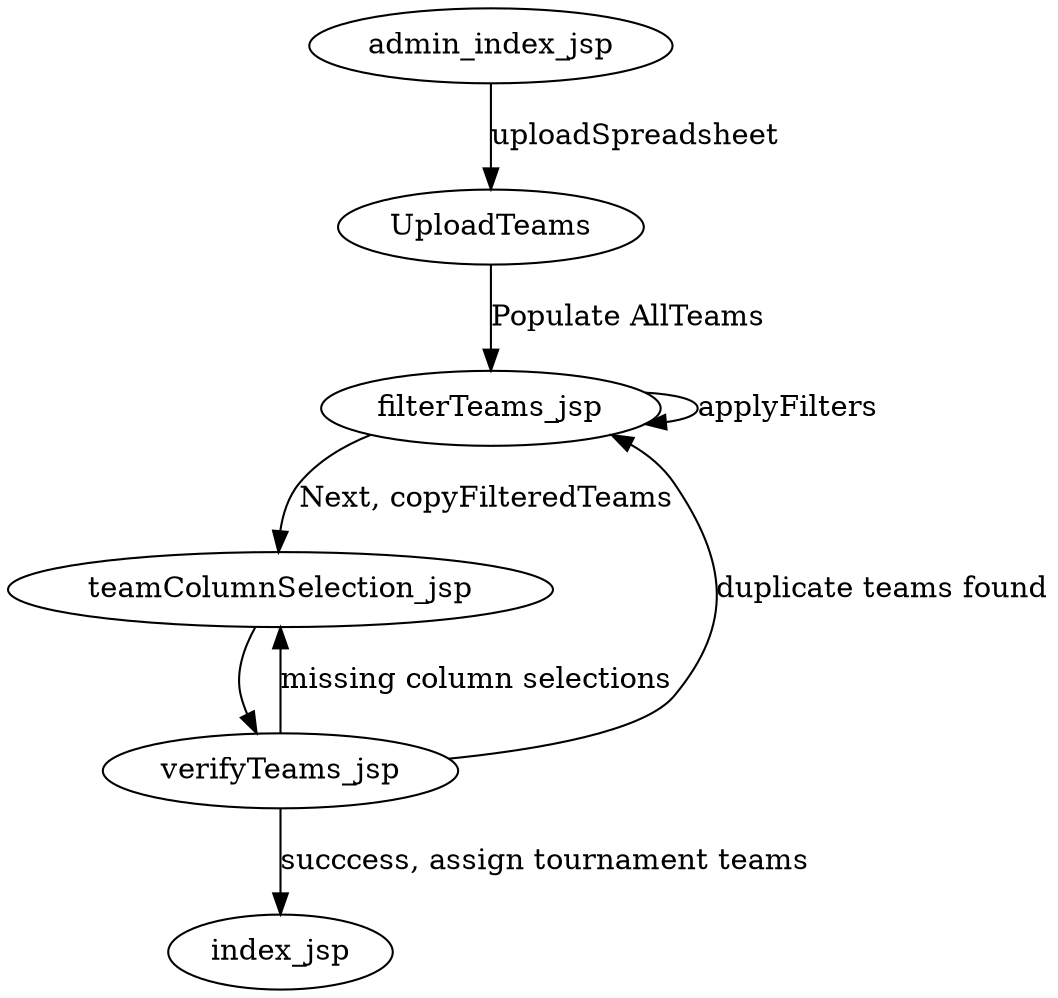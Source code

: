 digraph upload_teams {

admin_index_jsp -> UploadTeams [label="uploadSpreadsheet"];

UploadTeams -> filterTeams_jsp [label="Populate AllTeams"];

filterTeams_jsp -> filterTeams_jsp [label="applyFilters"];

filterTeams_jsp -> teamColumnSelection_jsp [label="Next, copyFilteredTeams"];

teamColumnSelection_jsp -> verifyTeams_jsp;

verifyTeams_jsp -> teamColumnSelection_jsp [label="missing column selections"];

verifyTeams_jsp -> filterTeams_jsp [label="duplicate teams found"];

verifyTeams_jsp -> index_jsp [label="succcess, assign tournament teams"];

}

